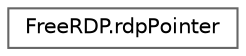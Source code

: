 digraph "Graphical Class Hierarchy"
{
 // LATEX_PDF_SIZE
  bgcolor="transparent";
  edge [fontname=Helvetica,fontsize=10,labelfontname=Helvetica,labelfontsize=10];
  node [fontname=Helvetica,fontsize=10,shape=box,height=0.2,width=0.4];
  rankdir="LR";
  Node0 [id="Node000000",label="FreeRDP.rdpPointer",height=0.2,width=0.4,color="grey40", fillcolor="white", style="filled",URL="$struct_free_r_d_p_1_1rdp_pointer.html",tooltip=" "];
}

